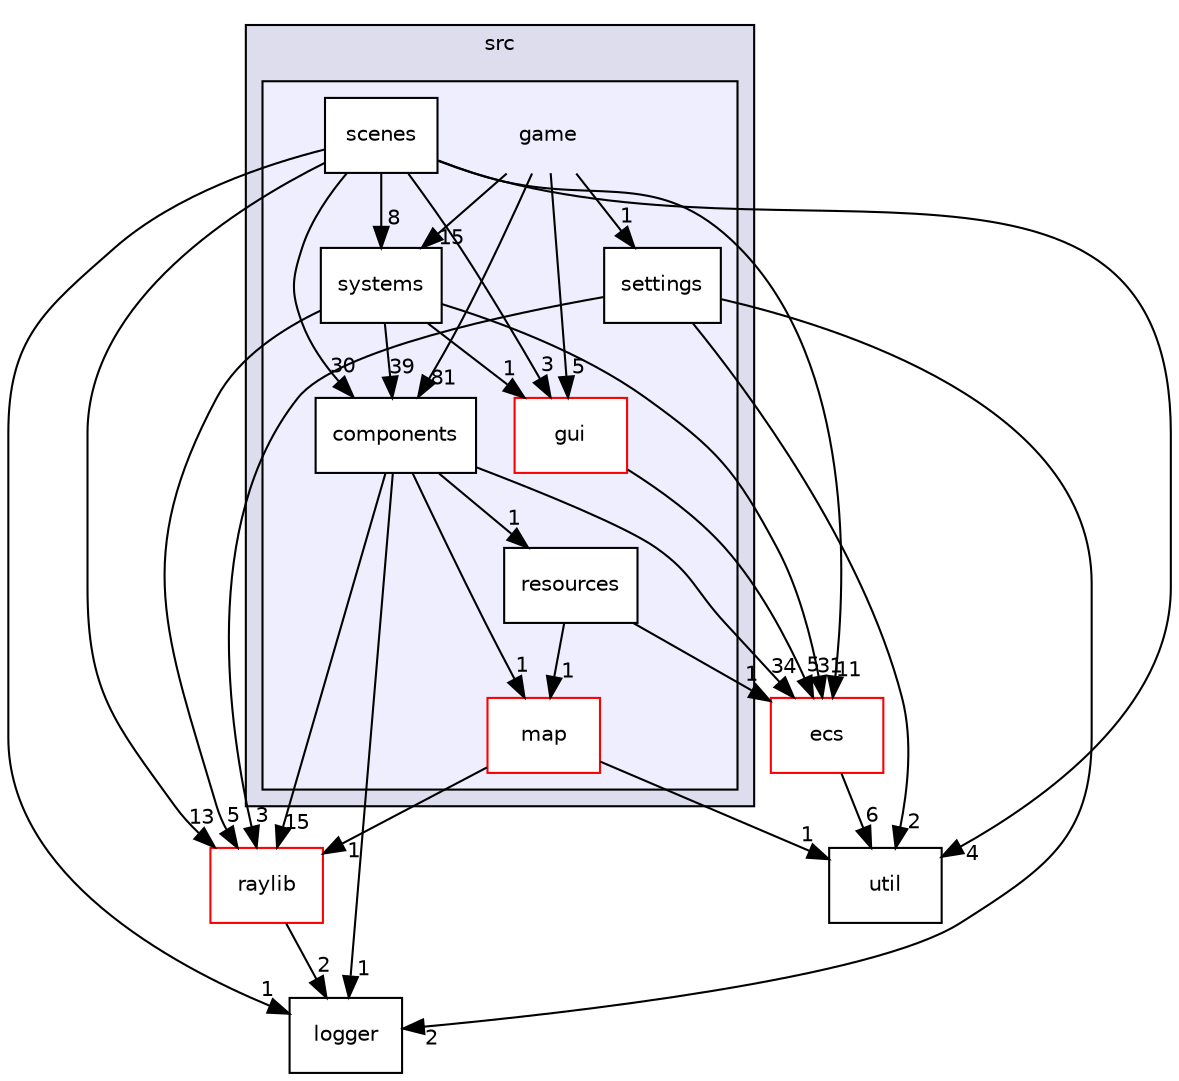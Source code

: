 digraph "src/game" {
  compound=true
  node [ fontsize="10", fontname="Helvetica"];
  edge [ labelfontsize="10", labelfontname="Helvetica"];
  subgraph clusterdir_68267d1309a1af8e8297ef4c3efbcdba {
    graph [ bgcolor="#ddddee", pencolor="black", label="src" fontname="Helvetica", fontsize="10", URL="dir_68267d1309a1af8e8297ef4c3efbcdba.html"]
  subgraph clusterdir_1699be727a800b1d059c6f7f2b91d2ee {
    graph [ bgcolor="#eeeeff", pencolor="black", label="" URL="dir_1699be727a800b1d059c6f7f2b91d2ee.html"];
    dir_1699be727a800b1d059c6f7f2b91d2ee [shape=plaintext label="game"];
    dir_a5f74f5d785ec5e5a721a58d25c88c44 [shape=box label="components" color="black" fillcolor="white" style="filled" URL="dir_a5f74f5d785ec5e5a721a58d25c88c44.html"];
    dir_0eb5bc4df32830927d4599d5e42d522d [shape=box label="gui" color="red" fillcolor="white" style="filled" URL="dir_0eb5bc4df32830927d4599d5e42d522d.html"];
    dir_982fd39ee1731a8b580daaa875541184 [shape=box label="map" color="red" fillcolor="white" style="filled" URL="dir_982fd39ee1731a8b580daaa875541184.html"];
    dir_5fd2de56c9e34b9f11062f1ca20ce5f5 [shape=box label="resources" color="black" fillcolor="white" style="filled" URL="dir_5fd2de56c9e34b9f11062f1ca20ce5f5.html"];
    dir_5643fc5b65571d5df13cbb45af2e9897 [shape=box label="scenes" color="black" fillcolor="white" style="filled" URL="dir_5643fc5b65571d5df13cbb45af2e9897.html"];
    dir_28315cacd5bae586058b19a00a8b1185 [shape=box label="settings" color="black" fillcolor="white" style="filled" URL="dir_28315cacd5bae586058b19a00a8b1185.html"];
    dir_46fb37fa78f646487908f22377b88dd8 [shape=box label="systems" color="black" fillcolor="white" style="filled" URL="dir_46fb37fa78f646487908f22377b88dd8.html"];
  }
  }
  dir_b7878ad5ecbf2506f4125b9d34c97e45 [shape=box label="util" URL="dir_b7878ad5ecbf2506f4125b9d34c97e45.html"];
  dir_ffde1fbcaa8d6b0d34e29c3bddf7a801 [shape=box label="logger" URL="dir_ffde1fbcaa8d6b0d34e29c3bddf7a801.html"];
  dir_ddca5f149c4ce13074f28b270e950ba9 [shape=box label="ecs" fillcolor="white" style="filled" color="red" URL="dir_ddca5f149c4ce13074f28b270e950ba9.html"];
  dir_d4cc5f0b3cfddd1b0952a9e00053f649 [shape=box label="raylib" fillcolor="white" style="filled" color="red" URL="dir_d4cc5f0b3cfddd1b0952a9e00053f649.html"];
  dir_5fd2de56c9e34b9f11062f1ca20ce5f5->dir_982fd39ee1731a8b580daaa875541184 [headlabel="1", labeldistance=1.5 headhref="dir_000019_000017.html"];
  dir_5fd2de56c9e34b9f11062f1ca20ce5f5->dir_ddca5f149c4ce13074f28b270e950ba9 [headlabel="1", labeldistance=1.5 headhref="dir_000019_000001.html"];
  dir_982fd39ee1731a8b580daaa875541184->dir_b7878ad5ecbf2506f4125b9d34c97e45 [headlabel="1", labeldistance=1.5 headhref="dir_000017_000026.html"];
  dir_982fd39ee1731a8b580daaa875541184->dir_d4cc5f0b3cfddd1b0952a9e00053f649 [headlabel="1", labeldistance=1.5 headhref="dir_000017_000010.html"];
  dir_a5f74f5d785ec5e5a721a58d25c88c44->dir_5fd2de56c9e34b9f11062f1ca20ce5f5 [headlabel="1", labeldistance=1.5 headhref="dir_000008_000019.html"];
  dir_a5f74f5d785ec5e5a721a58d25c88c44->dir_982fd39ee1731a8b580daaa875541184 [headlabel="1", labeldistance=1.5 headhref="dir_000008_000017.html"];
  dir_a5f74f5d785ec5e5a721a58d25c88c44->dir_ffde1fbcaa8d6b0d34e29c3bddf7a801 [headlabel="1", labeldistance=1.5 headhref="dir_000008_000023.html"];
  dir_a5f74f5d785ec5e5a721a58d25c88c44->dir_ddca5f149c4ce13074f28b270e950ba9 [headlabel="34", labeldistance=1.5 headhref="dir_000008_000001.html"];
  dir_a5f74f5d785ec5e5a721a58d25c88c44->dir_d4cc5f0b3cfddd1b0952a9e00053f649 [headlabel="15", labeldistance=1.5 headhref="dir_000008_000010.html"];
  dir_46fb37fa78f646487908f22377b88dd8->dir_a5f74f5d785ec5e5a721a58d25c88c44 [headlabel="39", labeldistance=1.5 headhref="dir_000009_000008.html"];
  dir_46fb37fa78f646487908f22377b88dd8->dir_0eb5bc4df32830927d4599d5e42d522d [headlabel="1", labeldistance=1.5 headhref="dir_000009_000015.html"];
  dir_46fb37fa78f646487908f22377b88dd8->dir_ddca5f149c4ce13074f28b270e950ba9 [headlabel="31", labeldistance=1.5 headhref="dir_000009_000001.html"];
  dir_46fb37fa78f646487908f22377b88dd8->dir_d4cc5f0b3cfddd1b0952a9e00053f649 [headlabel="5", labeldistance=1.5 headhref="dir_000009_000010.html"];
  dir_0eb5bc4df32830927d4599d5e42d522d->dir_ddca5f149c4ce13074f28b270e950ba9 [headlabel="5", labeldistance=1.5 headhref="dir_000015_000001.html"];
  dir_5643fc5b65571d5df13cbb45af2e9897->dir_a5f74f5d785ec5e5a721a58d25c88c44 [headlabel="30", labeldistance=1.5 headhref="dir_000020_000008.html"];
  dir_5643fc5b65571d5df13cbb45af2e9897->dir_b7878ad5ecbf2506f4125b9d34c97e45 [headlabel="4", labeldistance=1.5 headhref="dir_000020_000026.html"];
  dir_5643fc5b65571d5df13cbb45af2e9897->dir_46fb37fa78f646487908f22377b88dd8 [headlabel="8", labeldistance=1.5 headhref="dir_000020_000009.html"];
  dir_5643fc5b65571d5df13cbb45af2e9897->dir_ffde1fbcaa8d6b0d34e29c3bddf7a801 [headlabel="1", labeldistance=1.5 headhref="dir_000020_000023.html"];
  dir_5643fc5b65571d5df13cbb45af2e9897->dir_0eb5bc4df32830927d4599d5e42d522d [headlabel="3", labeldistance=1.5 headhref="dir_000020_000015.html"];
  dir_5643fc5b65571d5df13cbb45af2e9897->dir_ddca5f149c4ce13074f28b270e950ba9 [headlabel="11", labeldistance=1.5 headhref="dir_000020_000001.html"];
  dir_5643fc5b65571d5df13cbb45af2e9897->dir_d4cc5f0b3cfddd1b0952a9e00053f649 [headlabel="13", labeldistance=1.5 headhref="dir_000020_000010.html"];
  dir_ddca5f149c4ce13074f28b270e950ba9->dir_b7878ad5ecbf2506f4125b9d34c97e45 [headlabel="6", labeldistance=1.5 headhref="dir_000001_000026.html"];
  dir_d4cc5f0b3cfddd1b0952a9e00053f649->dir_ffde1fbcaa8d6b0d34e29c3bddf7a801 [headlabel="2", labeldistance=1.5 headhref="dir_000010_000023.html"];
  dir_28315cacd5bae586058b19a00a8b1185->dir_b7878ad5ecbf2506f4125b9d34c97e45 [headlabel="2", labeldistance=1.5 headhref="dir_000021_000026.html"];
  dir_28315cacd5bae586058b19a00a8b1185->dir_ffde1fbcaa8d6b0d34e29c3bddf7a801 [headlabel="2", labeldistance=1.5 headhref="dir_000021_000023.html"];
  dir_28315cacd5bae586058b19a00a8b1185->dir_d4cc5f0b3cfddd1b0952a9e00053f649 [headlabel="3", labeldistance=1.5 headhref="dir_000021_000010.html"];
  dir_1699be727a800b1d059c6f7f2b91d2ee->dir_a5f74f5d785ec5e5a721a58d25c88c44 [headlabel="81", labeldistance=1.5 headhref="dir_000007_000008.html"];
  dir_1699be727a800b1d059c6f7f2b91d2ee->dir_46fb37fa78f646487908f22377b88dd8 [headlabel="15", labeldistance=1.5 headhref="dir_000007_000009.html"];
  dir_1699be727a800b1d059c6f7f2b91d2ee->dir_0eb5bc4df32830927d4599d5e42d522d [headlabel="5", labeldistance=1.5 headhref="dir_000007_000015.html"];
  dir_1699be727a800b1d059c6f7f2b91d2ee->dir_28315cacd5bae586058b19a00a8b1185 [headlabel="1", labeldistance=1.5 headhref="dir_000007_000021.html"];
}
